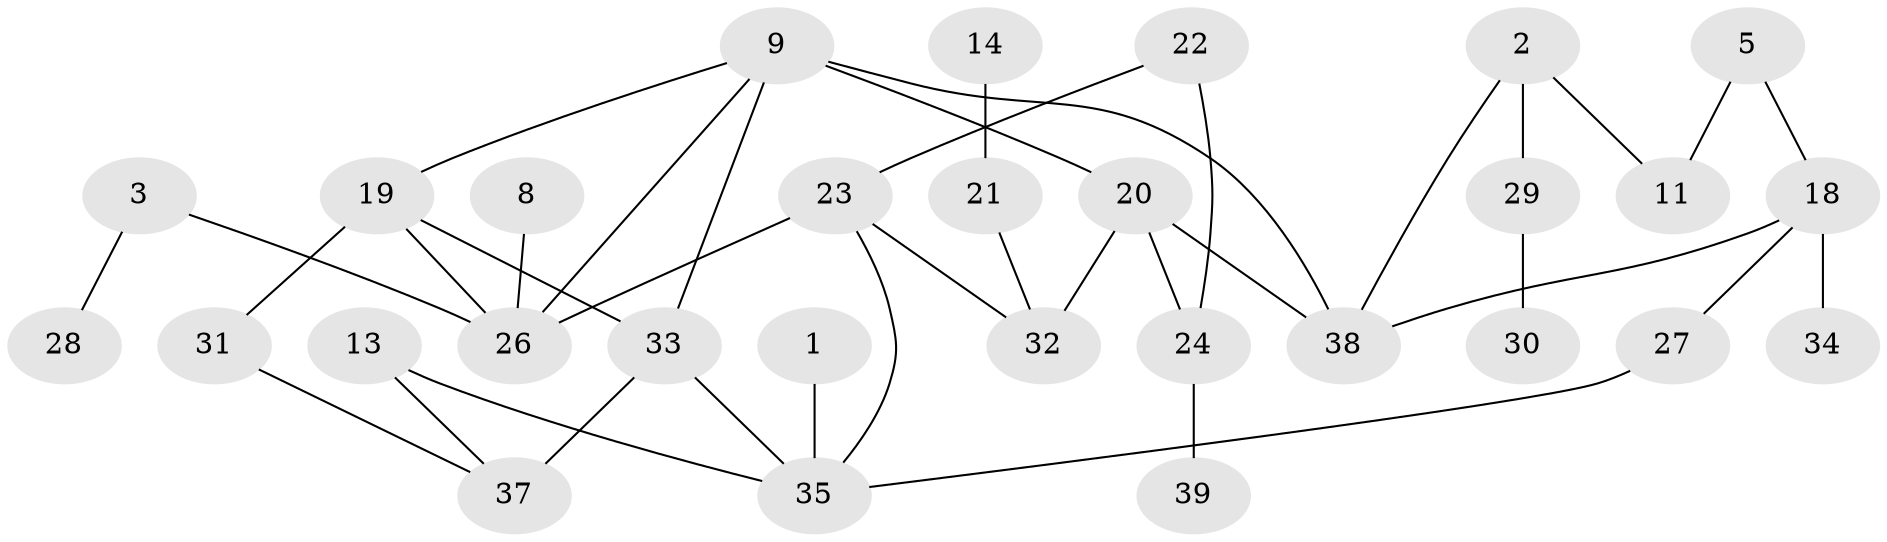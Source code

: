 // original degree distribution, {1: 0.2987012987012987, 3: 0.16883116883116883, 4: 0.11688311688311688, 2: 0.22077922077922077, 0: 0.12987012987012986, 6: 0.03896103896103896, 5: 0.025974025974025976}
// Generated by graph-tools (version 1.1) at 2025/00/03/09/25 03:00:42]
// undirected, 29 vertices, 38 edges
graph export_dot {
graph [start="1"]
  node [color=gray90,style=filled];
  1;
  2;
  3;
  5;
  8;
  9;
  11;
  13;
  14;
  18;
  19;
  20;
  21;
  22;
  23;
  24;
  26;
  27;
  28;
  29;
  30;
  31;
  32;
  33;
  34;
  35;
  37;
  38;
  39;
  1 -- 35 [weight=1.0];
  2 -- 11 [weight=1.0];
  2 -- 29 [weight=1.0];
  2 -- 38 [weight=1.0];
  3 -- 26 [weight=1.0];
  3 -- 28 [weight=1.0];
  5 -- 11 [weight=1.0];
  5 -- 18 [weight=1.0];
  8 -- 26 [weight=1.0];
  9 -- 19 [weight=1.0];
  9 -- 20 [weight=1.0];
  9 -- 26 [weight=1.0];
  9 -- 33 [weight=1.0];
  9 -- 38 [weight=2.0];
  13 -- 35 [weight=2.0];
  13 -- 37 [weight=1.0];
  14 -- 21 [weight=1.0];
  18 -- 27 [weight=1.0];
  18 -- 34 [weight=1.0];
  18 -- 38 [weight=1.0];
  19 -- 26 [weight=1.0];
  19 -- 31 [weight=1.0];
  19 -- 33 [weight=1.0];
  20 -- 24 [weight=2.0];
  20 -- 32 [weight=1.0];
  20 -- 38 [weight=1.0];
  21 -- 32 [weight=1.0];
  22 -- 23 [weight=1.0];
  22 -- 24 [weight=1.0];
  23 -- 26 [weight=1.0];
  23 -- 32 [weight=1.0];
  23 -- 35 [weight=1.0];
  24 -- 39 [weight=1.0];
  27 -- 35 [weight=1.0];
  29 -- 30 [weight=1.0];
  31 -- 37 [weight=1.0];
  33 -- 35 [weight=1.0];
  33 -- 37 [weight=2.0];
}
